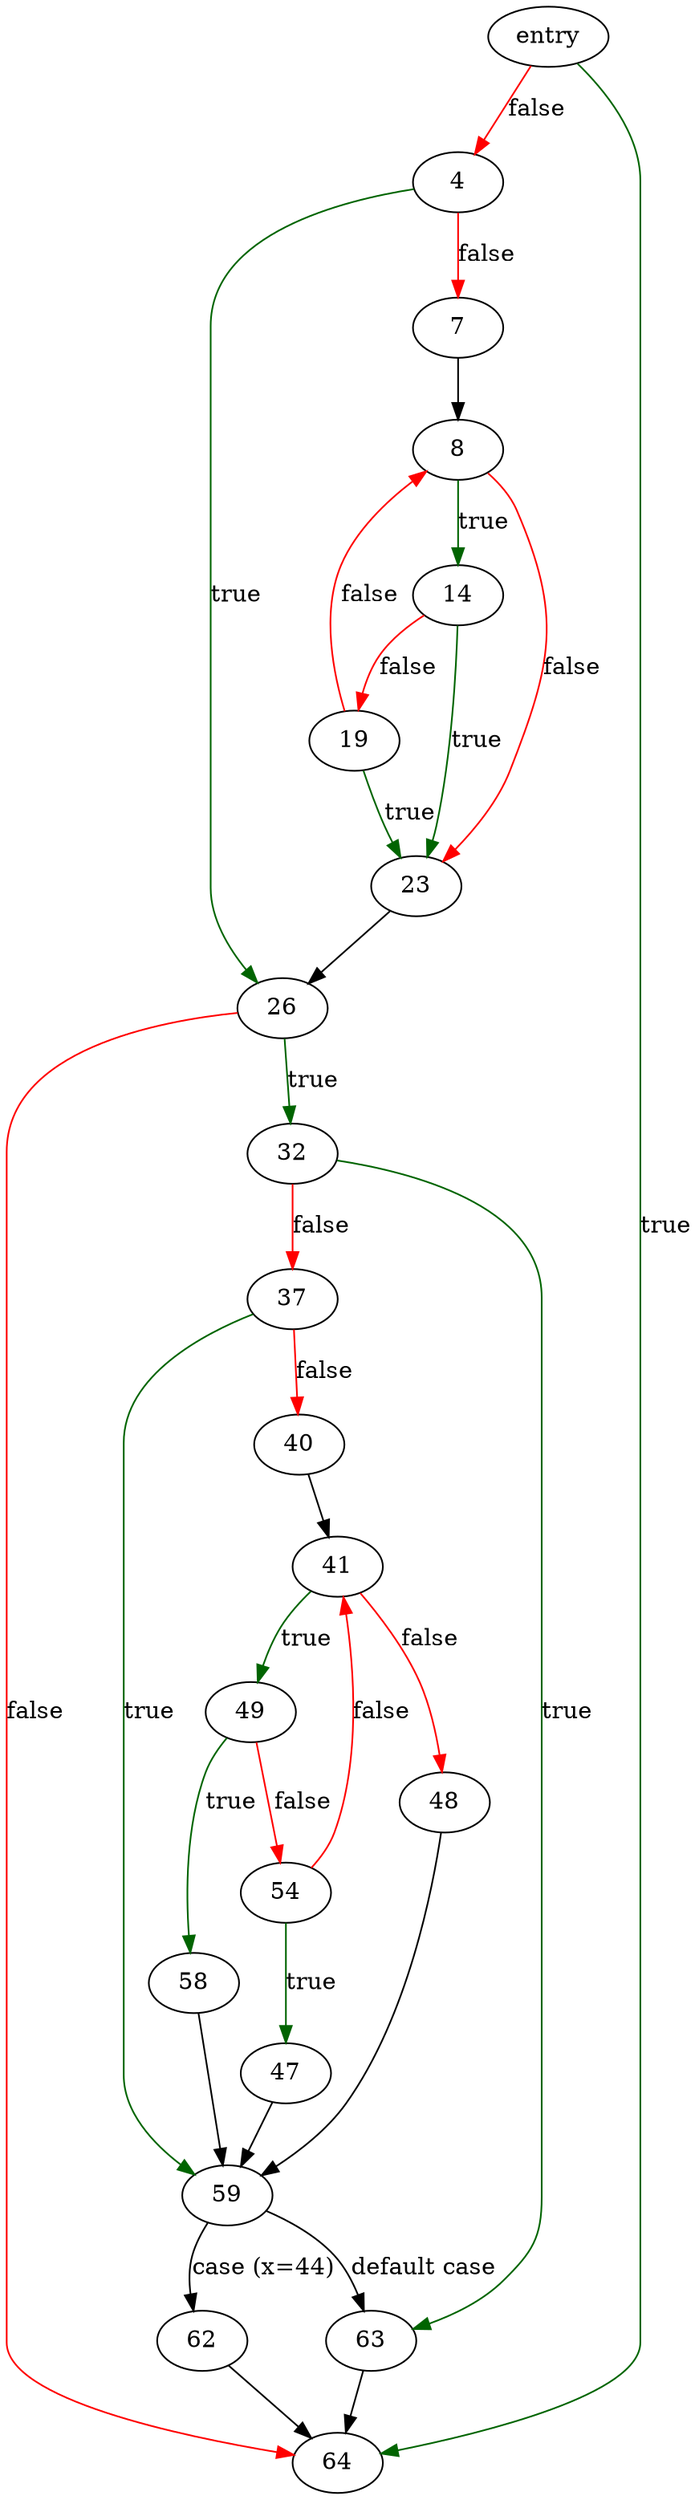 digraph "parse_omp_threads" {
	// Node definitions.
	1 [label=entry];
	4;
	7;
	8;
	14;
	19;
	23;
	26;
	32;
	37;
	40;
	41;
	47;
	48;
	49;
	54;
	58;
	59;
	62;
	63;
	64;

	// Edge definitions.
	1 -> 4 [
		color=red
		label=false
	];
	1 -> 64 [
		color=darkgreen
		label=true
	];
	4 -> 7 [
		color=red
		label=false
	];
	4 -> 26 [
		color=darkgreen
		label=true
	];
	7 -> 8;
	8 -> 14 [
		color=darkgreen
		label=true
	];
	8 -> 23 [
		color=red
		label=false
	];
	14 -> 19 [
		color=red
		label=false
	];
	14 -> 23 [
		color=darkgreen
		label=true
	];
	19 -> 8 [
		color=red
		label=false
	];
	19 -> 23 [
		color=darkgreen
		label=true
	];
	23 -> 26;
	26 -> 32 [
		color=darkgreen
		label=true
	];
	26 -> 64 [
		color=red
		label=false
	];
	32 -> 37 [
		color=red
		label=false
	];
	32 -> 63 [
		color=darkgreen
		label=true
	];
	37 -> 40 [
		color=red
		label=false
	];
	37 -> 59 [
		color=darkgreen
		label=true
	];
	40 -> 41;
	41 -> 48 [
		color=red
		label=false
	];
	41 -> 49 [
		color=darkgreen
		label=true
	];
	47 -> 59;
	48 -> 59;
	49 -> 54 [
		color=red
		label=false
	];
	49 -> 58 [
		color=darkgreen
		label=true
	];
	54 -> 41 [
		color=red
		label=false
	];
	54 -> 47 [
		color=darkgreen
		label=true
	];
	58 -> 59;
	59 -> 62 [label="case (x=44)"];
	59 -> 63 [label="default case"];
	62 -> 64;
	63 -> 64;
}